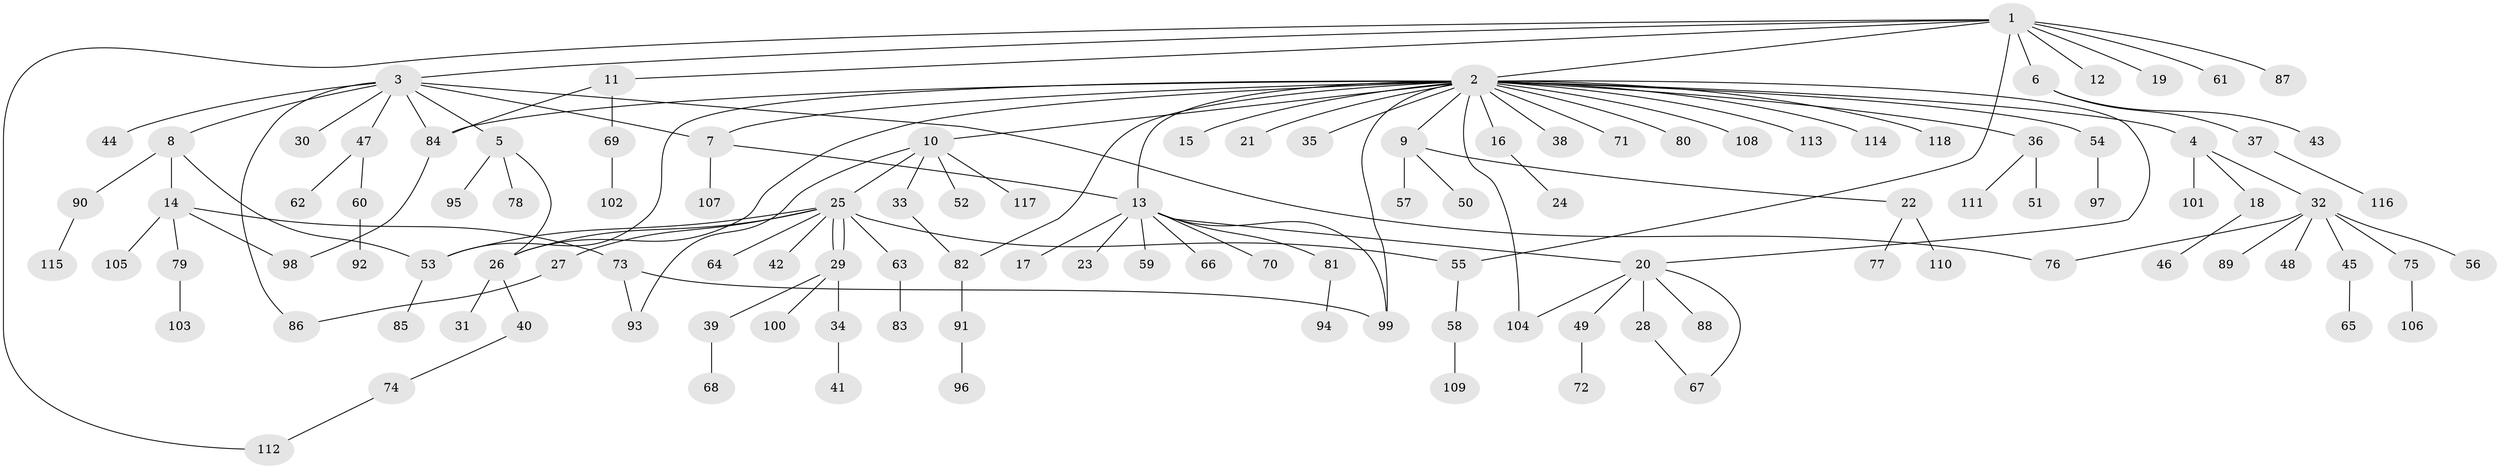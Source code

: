 // Generated by graph-tools (version 1.1) at 2025/35/03/09/25 02:35:36]
// undirected, 118 vertices, 138 edges
graph export_dot {
graph [start="1"]
  node [color=gray90,style=filled];
  1;
  2;
  3;
  4;
  5;
  6;
  7;
  8;
  9;
  10;
  11;
  12;
  13;
  14;
  15;
  16;
  17;
  18;
  19;
  20;
  21;
  22;
  23;
  24;
  25;
  26;
  27;
  28;
  29;
  30;
  31;
  32;
  33;
  34;
  35;
  36;
  37;
  38;
  39;
  40;
  41;
  42;
  43;
  44;
  45;
  46;
  47;
  48;
  49;
  50;
  51;
  52;
  53;
  54;
  55;
  56;
  57;
  58;
  59;
  60;
  61;
  62;
  63;
  64;
  65;
  66;
  67;
  68;
  69;
  70;
  71;
  72;
  73;
  74;
  75;
  76;
  77;
  78;
  79;
  80;
  81;
  82;
  83;
  84;
  85;
  86;
  87;
  88;
  89;
  90;
  91;
  92;
  93;
  94;
  95;
  96;
  97;
  98;
  99;
  100;
  101;
  102;
  103;
  104;
  105;
  106;
  107;
  108;
  109;
  110;
  111;
  112;
  113;
  114;
  115;
  116;
  117;
  118;
  1 -- 2;
  1 -- 3;
  1 -- 6;
  1 -- 11;
  1 -- 12;
  1 -- 19;
  1 -- 55;
  1 -- 61;
  1 -- 87;
  1 -- 112;
  2 -- 4;
  2 -- 7;
  2 -- 9;
  2 -- 10;
  2 -- 13;
  2 -- 15;
  2 -- 16;
  2 -- 20;
  2 -- 21;
  2 -- 26;
  2 -- 35;
  2 -- 36;
  2 -- 38;
  2 -- 53;
  2 -- 54;
  2 -- 71;
  2 -- 80;
  2 -- 82;
  2 -- 84;
  2 -- 99;
  2 -- 104;
  2 -- 108;
  2 -- 113;
  2 -- 114;
  2 -- 118;
  3 -- 5;
  3 -- 7;
  3 -- 8;
  3 -- 30;
  3 -- 44;
  3 -- 47;
  3 -- 76;
  3 -- 84;
  3 -- 86;
  4 -- 18;
  4 -- 32;
  4 -- 101;
  5 -- 26;
  5 -- 78;
  5 -- 95;
  6 -- 37;
  6 -- 43;
  7 -- 13;
  7 -- 107;
  8 -- 14;
  8 -- 53;
  8 -- 90;
  9 -- 22;
  9 -- 50;
  9 -- 57;
  10 -- 25;
  10 -- 33;
  10 -- 52;
  10 -- 93;
  10 -- 117;
  11 -- 69;
  11 -- 84;
  13 -- 17;
  13 -- 20;
  13 -- 23;
  13 -- 59;
  13 -- 66;
  13 -- 70;
  13 -- 81;
  13 -- 99;
  14 -- 73;
  14 -- 79;
  14 -- 98;
  14 -- 105;
  16 -- 24;
  18 -- 46;
  20 -- 28;
  20 -- 49;
  20 -- 67;
  20 -- 88;
  20 -- 104;
  22 -- 77;
  22 -- 110;
  25 -- 26;
  25 -- 27;
  25 -- 29;
  25 -- 29;
  25 -- 42;
  25 -- 53;
  25 -- 55;
  25 -- 63;
  25 -- 64;
  26 -- 31;
  26 -- 40;
  27 -- 86;
  28 -- 67;
  29 -- 34;
  29 -- 39;
  29 -- 100;
  32 -- 45;
  32 -- 48;
  32 -- 56;
  32 -- 75;
  32 -- 76;
  32 -- 89;
  33 -- 82;
  34 -- 41;
  36 -- 51;
  36 -- 111;
  37 -- 116;
  39 -- 68;
  40 -- 74;
  45 -- 65;
  47 -- 60;
  47 -- 62;
  49 -- 72;
  53 -- 85;
  54 -- 97;
  55 -- 58;
  58 -- 109;
  60 -- 92;
  63 -- 83;
  69 -- 102;
  73 -- 93;
  73 -- 99;
  74 -- 112;
  75 -- 106;
  79 -- 103;
  81 -- 94;
  82 -- 91;
  84 -- 98;
  90 -- 115;
  91 -- 96;
}
